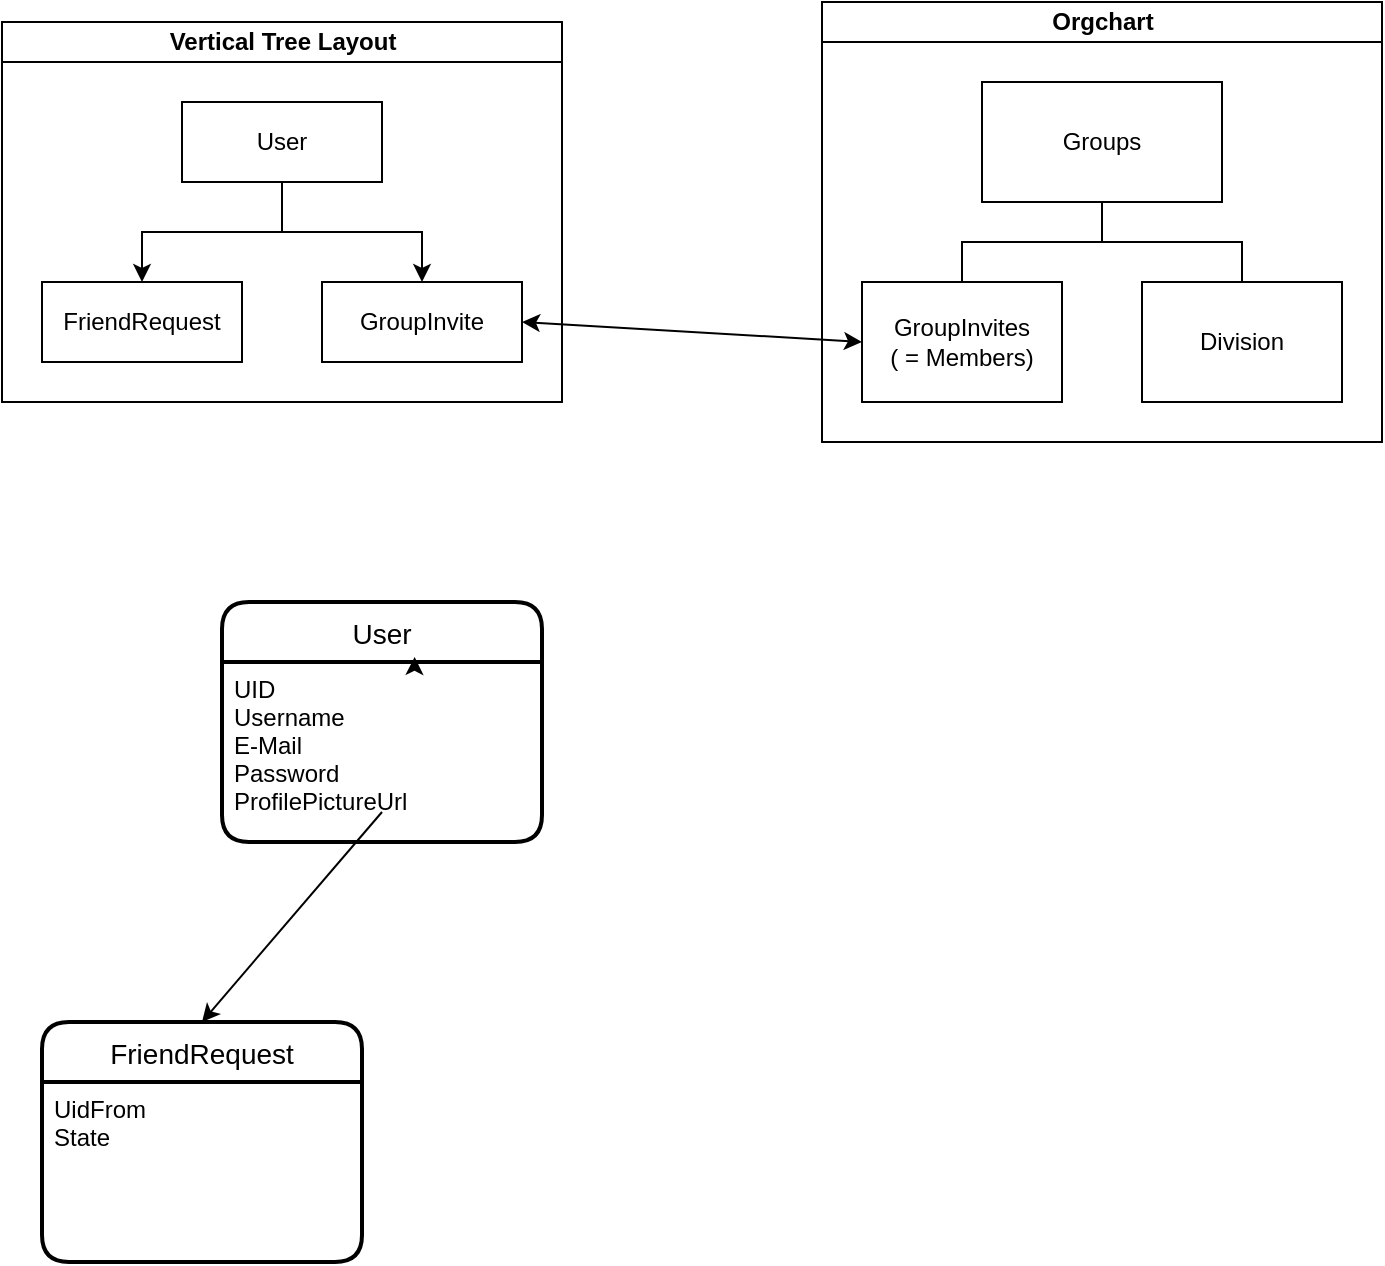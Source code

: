 <mxfile version="13.1.3" type="github"><diagram id="C5RBs43oDa-KdzZeNtuy" name="Page-1"><mxGraphModel dx="1399" dy="774" grid="1" gridSize="10" guides="1" tooltips="1" connect="1" arrows="1" fold="1" page="1" pageScale="1" pageWidth="827" pageHeight="1169" math="0" shadow="0"><root><mxCell id="WIyWlLk6GJQsqaUBKTNV-0"/><mxCell id="WIyWlLk6GJQsqaUBKTNV-1" parent="WIyWlLk6GJQsqaUBKTNV-0"/><mxCell id="F_O2wHi7bOd9AQ_iMBm1-3" value="Vertical Tree Layout" style="swimlane;html=1;startSize=20;horizontal=1;childLayout=treeLayout;horizontalTree=0;resizable=0;containerType=tree;" vertex="1" parent="WIyWlLk6GJQsqaUBKTNV-1"><mxGeometry x="60" y="90" width="280" height="190" as="geometry"/></mxCell><mxCell id="F_O2wHi7bOd9AQ_iMBm1-4" value="User" style="whiteSpace=wrap;html=1;" vertex="1" parent="F_O2wHi7bOd9AQ_iMBm1-3"><mxGeometry x="90" y="40" width="100" height="40" as="geometry"/></mxCell><mxCell id="F_O2wHi7bOd9AQ_iMBm1-5" value="FriendRequest" style="whiteSpace=wrap;html=1;" vertex="1" parent="F_O2wHi7bOd9AQ_iMBm1-3"><mxGeometry x="20" y="130" width="100" height="40" as="geometry"/></mxCell><mxCell id="F_O2wHi7bOd9AQ_iMBm1-6" value="" style="edgeStyle=elbowEdgeStyle;elbow=vertical;html=1;rounded=0;" edge="1" parent="F_O2wHi7bOd9AQ_iMBm1-3" source="F_O2wHi7bOd9AQ_iMBm1-4" target="F_O2wHi7bOd9AQ_iMBm1-5"><mxGeometry relative="1" as="geometry"/></mxCell><mxCell id="F_O2wHi7bOd9AQ_iMBm1-7" value="GroupInvite" style="whiteSpace=wrap;html=1;" vertex="1" parent="F_O2wHi7bOd9AQ_iMBm1-3"><mxGeometry x="160" y="130" width="100" height="40" as="geometry"/></mxCell><mxCell id="F_O2wHi7bOd9AQ_iMBm1-8" value="" style="edgeStyle=elbowEdgeStyle;elbow=vertical;html=1;rounded=0;" edge="1" parent="F_O2wHi7bOd9AQ_iMBm1-3" source="F_O2wHi7bOd9AQ_iMBm1-4" target="F_O2wHi7bOd9AQ_iMBm1-7"><mxGeometry relative="1" as="geometry"/></mxCell><mxCell id="F_O2wHi7bOd9AQ_iMBm1-11" value="" style="endArrow=classic;html=1;entryX=0.5;entryY=0;entryDx=0;entryDy=0;" edge="1" parent="WIyWlLk6GJQsqaUBKTNV-1" target="F_O2wHi7bOd9AQ_iMBm1-20"><mxGeometry width="50" height="50" relative="1" as="geometry"><mxPoint x="250" y="485" as="sourcePoint"/><mxPoint x="247.372" y="508" as="targetPoint"/></mxGeometry></mxCell><mxCell id="F_O2wHi7bOd9AQ_iMBm1-20" value="FriendRequest" style="swimlane;childLayout=stackLayout;horizontal=1;startSize=30;horizontalStack=0;rounded=1;fontSize=14;fontStyle=0;strokeWidth=2;resizeParent=0;resizeLast=1;shadow=0;dashed=0;align=center;" vertex="1" parent="WIyWlLk6GJQsqaUBKTNV-1"><mxGeometry x="80" y="590" width="160" height="120" as="geometry"/></mxCell><mxCell id="F_O2wHi7bOd9AQ_iMBm1-21" value="UidFrom&#10;State" style="align=left;strokeColor=none;fillColor=none;spacingLeft=4;fontSize=12;verticalAlign=top;resizable=0;rotatable=0;part=1;" vertex="1" parent="F_O2wHi7bOd9AQ_iMBm1-20"><mxGeometry y="30" width="160" height="90" as="geometry"/></mxCell><mxCell id="F_O2wHi7bOd9AQ_iMBm1-1" value="User" style="swimlane;childLayout=stackLayout;horizontal=1;startSize=30;horizontalStack=0;rounded=1;fontSize=14;fontStyle=0;strokeWidth=2;resizeParent=0;resizeLast=1;shadow=0;dashed=0;align=center;" vertex="1" parent="WIyWlLk6GJQsqaUBKTNV-1"><mxGeometry x="170" y="380" width="160" height="120" as="geometry"/></mxCell><mxCell id="F_O2wHi7bOd9AQ_iMBm1-2" value="UID&#10;Username&#10;E-Mail&#10;Password&#10;ProfilePictureUrl&#10;" style="align=left;strokeColor=none;fillColor=none;spacingLeft=4;fontSize=12;verticalAlign=top;resizable=0;rotatable=0;part=1;" vertex="1" parent="F_O2wHi7bOd9AQ_iMBm1-1"><mxGeometry y="30" width="160" height="90" as="geometry"/></mxCell><mxCell id="F_O2wHi7bOd9AQ_iMBm1-10" style="edgeStyle=orthogonalEdgeStyle;rounded=0;orthogonalLoop=1;jettySize=auto;html=1;exitX=0.5;exitY=0;exitDx=0;exitDy=0;entryX=0.602;entryY=-0.028;entryDx=0;entryDy=0;entryPerimeter=0;" edge="1" parent="F_O2wHi7bOd9AQ_iMBm1-1" source="F_O2wHi7bOd9AQ_iMBm1-2" target="F_O2wHi7bOd9AQ_iMBm1-2"><mxGeometry relative="1" as="geometry"/></mxCell><mxCell id="F_O2wHi7bOd9AQ_iMBm1-22" value="Orgchart" style="swimlane;html=1;startSize=20;horizontal=1;containerType=tree;newEdgeStyle={&quot;edgeStyle&quot;:&quot;elbowEdgeStyle&quot;,&quot;startArrow&quot;:&quot;none&quot;,&quot;endArrow&quot;:&quot;none&quot;};" vertex="1" parent="WIyWlLk6GJQsqaUBKTNV-1"><mxGeometry x="470" y="80" width="280" height="220" as="geometry"/></mxCell><mxCell id="F_O2wHi7bOd9AQ_iMBm1-23" value="" style="edgeStyle=elbowEdgeStyle;elbow=vertical;startArrow=none;endArrow=none;rounded=0;" edge="1" parent="F_O2wHi7bOd9AQ_iMBm1-22" source="F_O2wHi7bOd9AQ_iMBm1-25" target="F_O2wHi7bOd9AQ_iMBm1-26"><mxGeometry relative="1" as="geometry"/></mxCell><mxCell id="F_O2wHi7bOd9AQ_iMBm1-24" value="" style="edgeStyle=elbowEdgeStyle;elbow=vertical;startArrow=none;endArrow=none;rounded=0;" edge="1" parent="F_O2wHi7bOd9AQ_iMBm1-22" source="F_O2wHi7bOd9AQ_iMBm1-25" target="F_O2wHi7bOd9AQ_iMBm1-27"><mxGeometry relative="1" as="geometry"/></mxCell><UserObject label="Groups" treeRoot="1" id="F_O2wHi7bOd9AQ_iMBm1-25"><mxCell style="whiteSpace=wrap;html=1;align=center;treeFolding=1;treeMoving=1;newEdgeStyle={&quot;edgeStyle&quot;:&quot;elbowEdgeStyle&quot;,&quot;startArrow&quot;:&quot;none&quot;,&quot;endArrow&quot;:&quot;none&quot;};" vertex="1" parent="F_O2wHi7bOd9AQ_iMBm1-22"><mxGeometry x="80" y="40" width="120" height="60" as="geometry"/></mxCell></UserObject><mxCell id="F_O2wHi7bOd9AQ_iMBm1-26" value="GroupInvites&lt;br&gt;( = Members)" style="whiteSpace=wrap;html=1;align=center;verticalAlign=middle;treeFolding=1;treeMoving=1;newEdgeStyle={&quot;edgeStyle&quot;:&quot;elbowEdgeStyle&quot;,&quot;startArrow&quot;:&quot;none&quot;,&quot;endArrow&quot;:&quot;none&quot;};" vertex="1" parent="F_O2wHi7bOd9AQ_iMBm1-22"><mxGeometry x="20" y="140" width="100" height="60" as="geometry"/></mxCell><mxCell id="F_O2wHi7bOd9AQ_iMBm1-27" value="Division" style="whiteSpace=wrap;html=1;align=center;verticalAlign=middle;treeFolding=1;treeMoving=1;newEdgeStyle={&quot;edgeStyle&quot;:&quot;elbowEdgeStyle&quot;,&quot;startArrow&quot;:&quot;none&quot;,&quot;endArrow&quot;:&quot;none&quot;};" vertex="1" collapsed="1" parent="F_O2wHi7bOd9AQ_iMBm1-22"><mxGeometry x="160" y="140" width="100" height="60" as="geometry"/></mxCell><mxCell id="F_O2wHi7bOd9AQ_iMBm1-32" value="" style="endArrow=classic;startArrow=classic;html=1;exitX=1;exitY=0.5;exitDx=0;exitDy=0;entryX=0;entryY=0.5;entryDx=0;entryDy=0;" edge="1" parent="WIyWlLk6GJQsqaUBKTNV-1" source="F_O2wHi7bOd9AQ_iMBm1-7" target="F_O2wHi7bOd9AQ_iMBm1-26"><mxGeometry width="50" height="50" relative="1" as="geometry"><mxPoint x="370" y="220" as="sourcePoint"/><mxPoint x="420" y="170" as="targetPoint"/></mxGeometry></mxCell></root></mxGraphModel></diagram></mxfile>